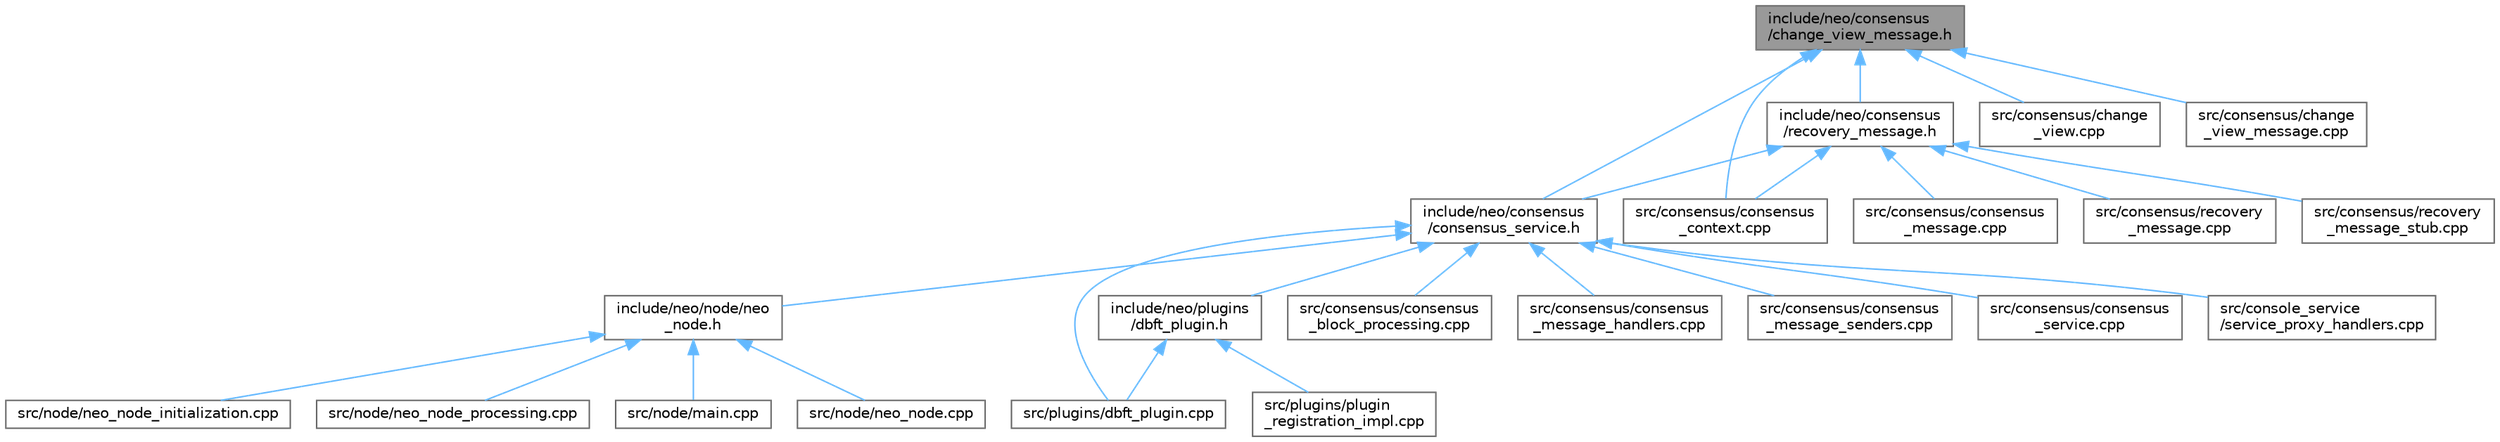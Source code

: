 digraph "include/neo/consensus/change_view_message.h"
{
 // LATEX_PDF_SIZE
  bgcolor="transparent";
  edge [fontname=Helvetica,fontsize=10,labelfontname=Helvetica,labelfontsize=10];
  node [fontname=Helvetica,fontsize=10,shape=box,height=0.2,width=0.4];
  Node1 [id="Node000001",label="include/neo/consensus\l/change_view_message.h",height=0.2,width=0.4,color="gray40", fillcolor="grey60", style="filled", fontcolor="black",tooltip=" "];
  Node1 -> Node2 [id="edge25_Node000001_Node000002",dir="back",color="steelblue1",style="solid",tooltip=" "];
  Node2 [id="Node000002",label="include/neo/consensus\l/consensus_service.h",height=0.2,width=0.4,color="grey40", fillcolor="white", style="filled",URL="$consensus__service_8h.html",tooltip=" "];
  Node2 -> Node3 [id="edge26_Node000002_Node000003",dir="back",color="steelblue1",style="solid",tooltip=" "];
  Node3 [id="Node000003",label="include/neo/node/neo\l_node.h",height=0.2,width=0.4,color="grey40", fillcolor="white", style="filled",URL="$neo__node_8h.html",tooltip=" "];
  Node3 -> Node4 [id="edge27_Node000003_Node000004",dir="back",color="steelblue1",style="solid",tooltip=" "];
  Node4 [id="Node000004",label="src/node/main.cpp",height=0.2,width=0.4,color="grey40", fillcolor="white", style="filled",URL="$main_8cpp.html",tooltip="Main entry point for Neo C++ Node."];
  Node3 -> Node5 [id="edge28_Node000003_Node000005",dir="back",color="steelblue1",style="solid",tooltip=" "];
  Node5 [id="Node000005",label="src/node/neo_node.cpp",height=0.2,width=0.4,color="grey40", fillcolor="white", style="filled",URL="$neo__node_8cpp.html",tooltip=" "];
  Node3 -> Node6 [id="edge29_Node000003_Node000006",dir="back",color="steelblue1",style="solid",tooltip=" "];
  Node6 [id="Node000006",label="src/node/neo_node_initialization.cpp",height=0.2,width=0.4,color="grey40", fillcolor="white", style="filled",URL="$neo__node__initialization_8cpp.html",tooltip=" "];
  Node3 -> Node7 [id="edge30_Node000003_Node000007",dir="back",color="steelblue1",style="solid",tooltip=" "];
  Node7 [id="Node000007",label="src/node/neo_node_processing.cpp",height=0.2,width=0.4,color="grey40", fillcolor="white", style="filled",URL="$neo__node__processing_8cpp.html",tooltip=" "];
  Node2 -> Node8 [id="edge31_Node000002_Node000008",dir="back",color="steelblue1",style="solid",tooltip=" "];
  Node8 [id="Node000008",label="include/neo/plugins\l/dbft_plugin.h",height=0.2,width=0.4,color="grey40", fillcolor="white", style="filled",URL="$dbft__plugin_8h.html",tooltip=" "];
  Node8 -> Node9 [id="edge32_Node000008_Node000009",dir="back",color="steelblue1",style="solid",tooltip=" "];
  Node9 [id="Node000009",label="src/plugins/dbft_plugin.cpp",height=0.2,width=0.4,color="grey40", fillcolor="white", style="filled",URL="$dbft__plugin_8cpp.html",tooltip=" "];
  Node8 -> Node10 [id="edge33_Node000008_Node000010",dir="back",color="steelblue1",style="solid",tooltip=" "];
  Node10 [id="Node000010",label="src/plugins/plugin\l_registration_impl.cpp",height=0.2,width=0.4,color="grey40", fillcolor="white", style="filled",URL="$plugin__registration__impl_8cpp.html",tooltip=" "];
  Node2 -> Node11 [id="edge34_Node000002_Node000011",dir="back",color="steelblue1",style="solid",tooltip=" "];
  Node11 [id="Node000011",label="src/consensus/consensus\l_block_processing.cpp",height=0.2,width=0.4,color="grey40", fillcolor="white", style="filled",URL="$consensus__block__processing_8cpp.html",tooltip=" "];
  Node2 -> Node12 [id="edge35_Node000002_Node000012",dir="back",color="steelblue1",style="solid",tooltip=" "];
  Node12 [id="Node000012",label="src/consensus/consensus\l_message_handlers.cpp",height=0.2,width=0.4,color="grey40", fillcolor="white", style="filled",URL="$consensus__message__handlers_8cpp.html",tooltip=" "];
  Node2 -> Node13 [id="edge36_Node000002_Node000013",dir="back",color="steelblue1",style="solid",tooltip=" "];
  Node13 [id="Node000013",label="src/consensus/consensus\l_message_senders.cpp",height=0.2,width=0.4,color="grey40", fillcolor="white", style="filled",URL="$consensus__message__senders_8cpp.html",tooltip=" "];
  Node2 -> Node14 [id="edge37_Node000002_Node000014",dir="back",color="steelblue1",style="solid",tooltip=" "];
  Node14 [id="Node000014",label="src/consensus/consensus\l_service.cpp",height=0.2,width=0.4,color="grey40", fillcolor="white", style="filled",URL="$consensus__service_8cpp.html",tooltip=" "];
  Node2 -> Node15 [id="edge38_Node000002_Node000015",dir="back",color="steelblue1",style="solid",tooltip=" "];
  Node15 [id="Node000015",label="src/console_service\l/service_proxy_handlers.cpp",height=0.2,width=0.4,color="grey40", fillcolor="white", style="filled",URL="$service__proxy__handlers_8cpp.html",tooltip=" "];
  Node2 -> Node9 [id="edge39_Node000002_Node000009",dir="back",color="steelblue1",style="solid",tooltip=" "];
  Node1 -> Node16 [id="edge40_Node000001_Node000016",dir="back",color="steelblue1",style="solid",tooltip=" "];
  Node16 [id="Node000016",label="include/neo/consensus\l/recovery_message.h",height=0.2,width=0.4,color="grey40", fillcolor="white", style="filled",URL="$recovery__message_8h.html",tooltip=" "];
  Node16 -> Node2 [id="edge41_Node000016_Node000002",dir="back",color="steelblue1",style="solid",tooltip=" "];
  Node16 -> Node17 [id="edge42_Node000016_Node000017",dir="back",color="steelblue1",style="solid",tooltip=" "];
  Node17 [id="Node000017",label="src/consensus/consensus\l_context.cpp",height=0.2,width=0.4,color="grey40", fillcolor="white", style="filled",URL="$consensus__context_8cpp.html",tooltip=" "];
  Node16 -> Node18 [id="edge43_Node000016_Node000018",dir="back",color="steelblue1",style="solid",tooltip=" "];
  Node18 [id="Node000018",label="src/consensus/consensus\l_message.cpp",height=0.2,width=0.4,color="grey40", fillcolor="white", style="filled",URL="$consensus__message_8cpp.html",tooltip=" "];
  Node16 -> Node19 [id="edge44_Node000016_Node000019",dir="back",color="steelblue1",style="solid",tooltip=" "];
  Node19 [id="Node000019",label="src/consensus/recovery\l_message.cpp",height=0.2,width=0.4,color="grey40", fillcolor="white", style="filled",URL="$recovery__message_8cpp.html",tooltip=" "];
  Node16 -> Node20 [id="edge45_Node000016_Node000020",dir="back",color="steelblue1",style="solid",tooltip=" "];
  Node20 [id="Node000020",label="src/consensus/recovery\l_message_stub.cpp",height=0.2,width=0.4,color="grey40", fillcolor="white", style="filled",URL="$recovery__message__stub_8cpp.html",tooltip=" "];
  Node1 -> Node21 [id="edge46_Node000001_Node000021",dir="back",color="steelblue1",style="solid",tooltip=" "];
  Node21 [id="Node000021",label="src/consensus/change\l_view.cpp",height=0.2,width=0.4,color="grey40", fillcolor="white", style="filled",URL="$change__view_8cpp.html",tooltip=" "];
  Node1 -> Node22 [id="edge47_Node000001_Node000022",dir="back",color="steelblue1",style="solid",tooltip=" "];
  Node22 [id="Node000022",label="src/consensus/change\l_view_message.cpp",height=0.2,width=0.4,color="grey40", fillcolor="white", style="filled",URL="$change__view__message_8cpp.html",tooltip=" "];
  Node1 -> Node17 [id="edge48_Node000001_Node000017",dir="back",color="steelblue1",style="solid",tooltip=" "];
}
